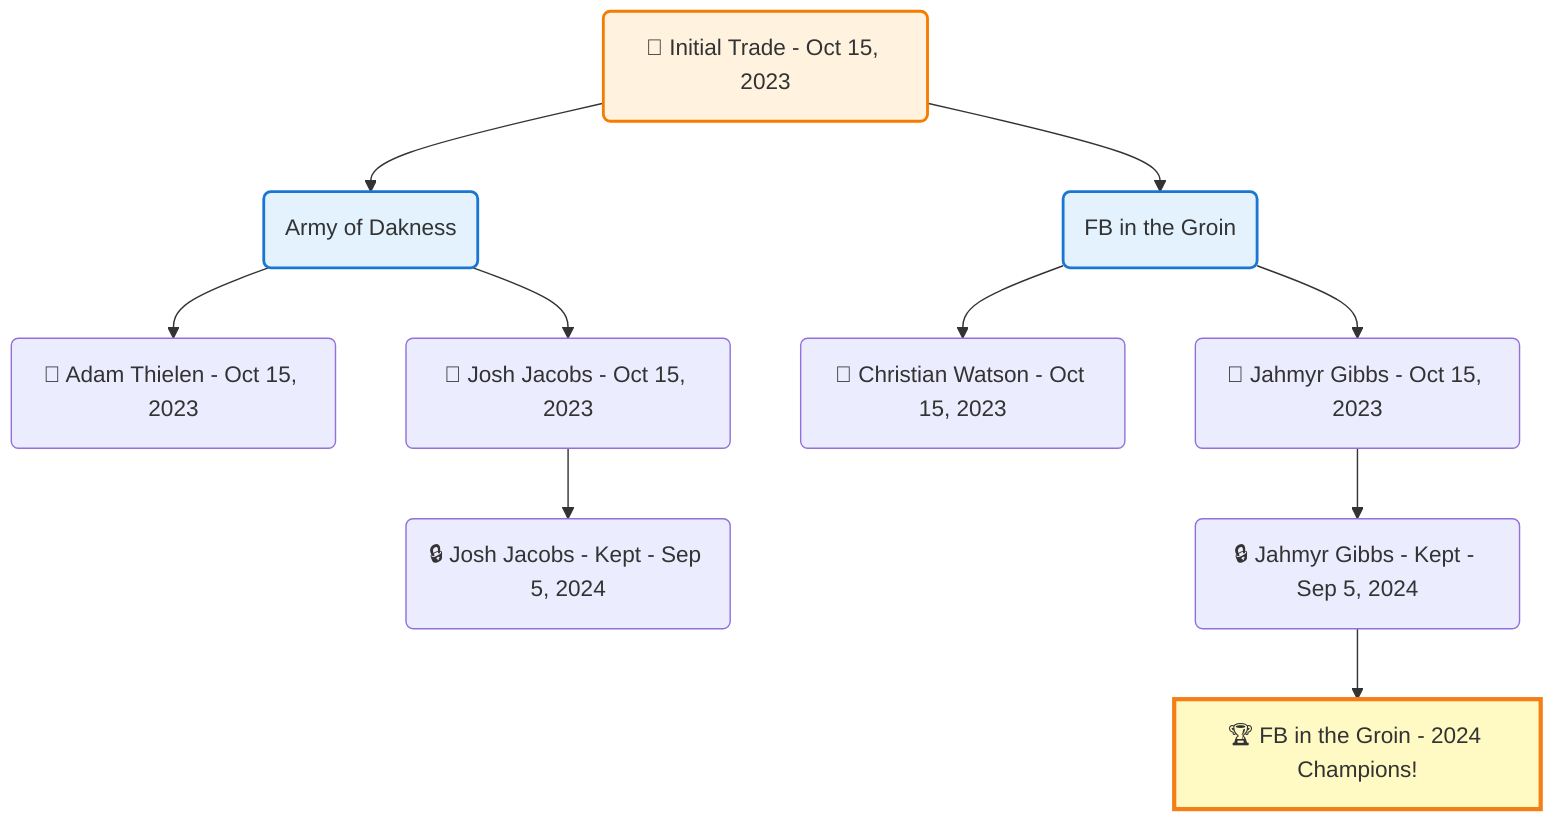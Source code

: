 flowchart TD

    TRADE_MAIN("🔄 Initial Trade - Oct 15, 2023")
    TEAM_1("Army of Dakness")
    TEAM_2("FB in the Groin")
    NODE_ec10909e-c348-4aa2-a6d0-184cbd992fb1("🔄 Adam Thielen - Oct 15, 2023")
    NODE_ddfc4e31-e4aa-4050-b1ab-8eea224877ef("🔄 Josh Jacobs - Oct 15, 2023")
    NODE_123ad766-bd86-424a-939a-3ac837584923("🔒 Josh Jacobs - Kept - Sep 5, 2024")
    NODE_c97d5ea7-3f41-4d0c-9ef5-f03daa0b31d3("🔄 Christian Watson - Oct 15, 2023")
    NODE_d00bc519-c621-45b4-a6d5-fc400992378f("🔄 Jahmyr Gibbs - Oct 15, 2023")
    NODE_1ca29f3e-255d-4d72-a377-25823a0c7414("🔒 Jahmyr Gibbs - Kept - Sep 5, 2024")
    CHAMP_f483ecf1-cd17-4991-854b-e52dfc957b45_2024["🏆 FB in the Groin - 2024 Champions!"]

    TRADE_MAIN --> TEAM_1
    TRADE_MAIN --> TEAM_2
    TEAM_1 --> NODE_ec10909e-c348-4aa2-a6d0-184cbd992fb1
    TEAM_1 --> NODE_ddfc4e31-e4aa-4050-b1ab-8eea224877ef
    NODE_ddfc4e31-e4aa-4050-b1ab-8eea224877ef --> NODE_123ad766-bd86-424a-939a-3ac837584923
    TEAM_2 --> NODE_c97d5ea7-3f41-4d0c-9ef5-f03daa0b31d3
    TEAM_2 --> NODE_d00bc519-c621-45b4-a6d5-fc400992378f
    NODE_d00bc519-c621-45b4-a6d5-fc400992378f --> NODE_1ca29f3e-255d-4d72-a377-25823a0c7414
    NODE_1ca29f3e-255d-4d72-a377-25823a0c7414 --> CHAMP_f483ecf1-cd17-4991-854b-e52dfc957b45_2024

    %% Node styling
    classDef teamNode fill:#e3f2fd,stroke:#1976d2,stroke-width:2px
    classDef tradeNode fill:#fff3e0,stroke:#f57c00,stroke-width:2px
    classDef playerNode fill:#f3e5f5,stroke:#7b1fa2,stroke-width:1px
    classDef nonRootPlayerNode fill:#f5f5f5,stroke:#757575,stroke-width:1px
    classDef endNode fill:#ffebee,stroke:#c62828,stroke-width:2px
    classDef waiverNode fill:#e8f5e8,stroke:#388e3c,stroke-width:2px
    classDef championshipNode fill:#fff9c4,stroke:#f57f17,stroke-width:3px

    class TEAM_1,TEAM_2 teamNode
    class CHAMP_f483ecf1-cd17-4991-854b-e52dfc957b45_2024 championshipNode
    class TRADE_MAIN tradeNode